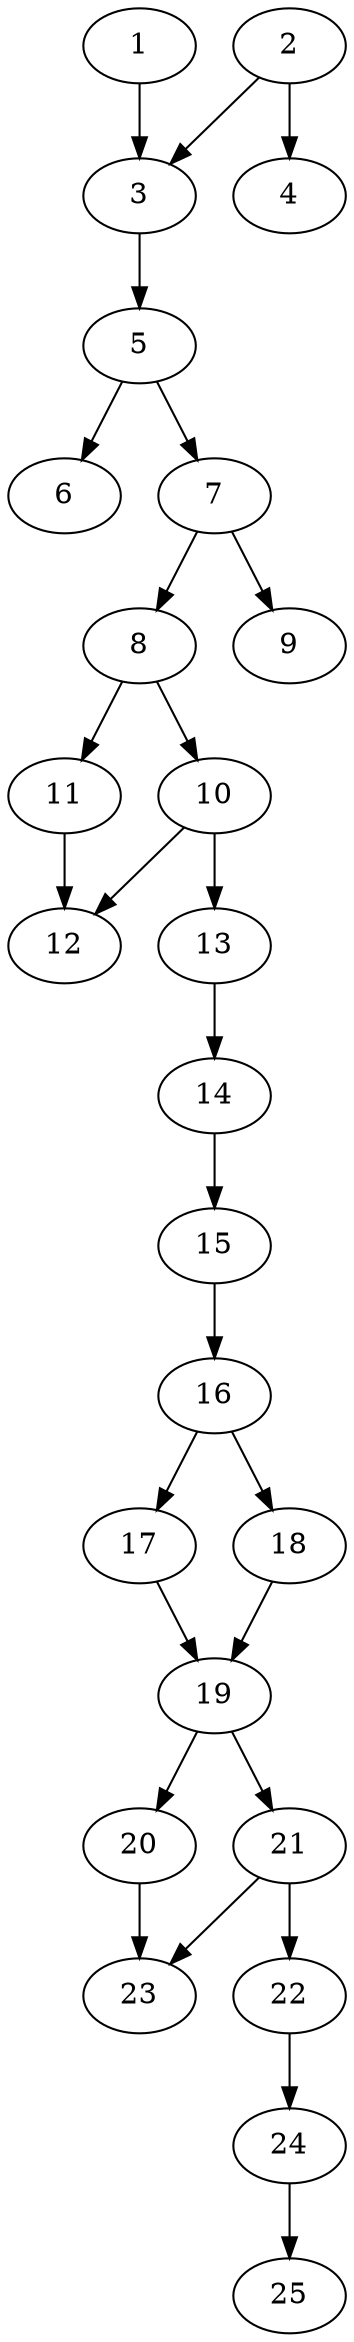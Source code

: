 // DAG automatically generated by daggen at Thu Oct  3 14:00:40 2019
// ./daggen --dot -n 25 --ccr 0.4 --fat 0.3 --regular 0.9 --density 0.7 --mindata 5242880 --maxdata 52428800 
digraph G {
  1 [size="128670720", alpha="0.20", expect_size="51468288"] 
  1 -> 3 [size ="51468288"]
  2 [size="50475520", alpha="0.14", expect_size="20190208"] 
  2 -> 3 [size ="20190208"]
  2 -> 4 [size ="20190208"]
  3 [size="48814080", alpha="0.13", expect_size="19525632"] 
  3 -> 5 [size ="19525632"]
  4 [size="106752000", alpha="0.16", expect_size="42700800"] 
  5 [size="83115520", alpha="0.13", expect_size="33246208"] 
  5 -> 6 [size ="33246208"]
  5 -> 7 [size ="33246208"]
  6 [size="70451200", alpha="0.14", expect_size="28180480"] 
  7 [size="69806080", alpha="0.09", expect_size="27922432"] 
  7 -> 8 [size ="27922432"]
  7 -> 9 [size ="27922432"]
  8 [size="34114560", alpha="0.10", expect_size="13645824"] 
  8 -> 10 [size ="13645824"]
  8 -> 11 [size ="13645824"]
  9 [size="78894080", alpha="0.11", expect_size="31557632"] 
  10 [size="66624000", alpha="0.16", expect_size="26649600"] 
  10 -> 12 [size ="26649600"]
  10 -> 13 [size ="26649600"]
  11 [size="130196480", alpha="0.19", expect_size="52078592"] 
  11 -> 12 [size ="52078592"]
  12 [size="128035840", alpha="0.12", expect_size="51214336"] 
  13 [size="92172800", alpha="0.16", expect_size="36869120"] 
  13 -> 14 [size ="36869120"]
  14 [size="51742720", alpha="0.15", expect_size="20697088"] 
  14 -> 15 [size ="20697088"]
  15 [size="27540480", alpha="0.20", expect_size="11016192"] 
  15 -> 16 [size ="11016192"]
  16 [size="104094720", alpha="0.18", expect_size="41637888"] 
  16 -> 17 [size ="41637888"]
  16 -> 18 [size ="41637888"]
  17 [size="71285760", alpha="0.13", expect_size="28514304"] 
  17 -> 19 [size ="28514304"]
  18 [size="121438720", alpha="0.14", expect_size="48575488"] 
  18 -> 19 [size ="48575488"]
  19 [size="60344320", alpha="0.08", expect_size="24137728"] 
  19 -> 20 [size ="24137728"]
  19 -> 21 [size ="24137728"]
  20 [size="127408640", alpha="0.15", expect_size="50963456"] 
  20 -> 23 [size ="50963456"]
  21 [size="102835200", alpha="0.00", expect_size="41134080"] 
  21 -> 22 [size ="41134080"]
  21 -> 23 [size ="41134080"]
  22 [size="94891520", alpha="0.12", expect_size="37956608"] 
  22 -> 24 [size ="37956608"]
  23 [size="44825600", alpha="0.10", expect_size="17930240"] 
  24 [size="20026880", alpha="0.04", expect_size="8010752"] 
  24 -> 25 [size ="8010752"]
  25 [size="109066240", alpha="0.10", expect_size="43626496"] 
}
